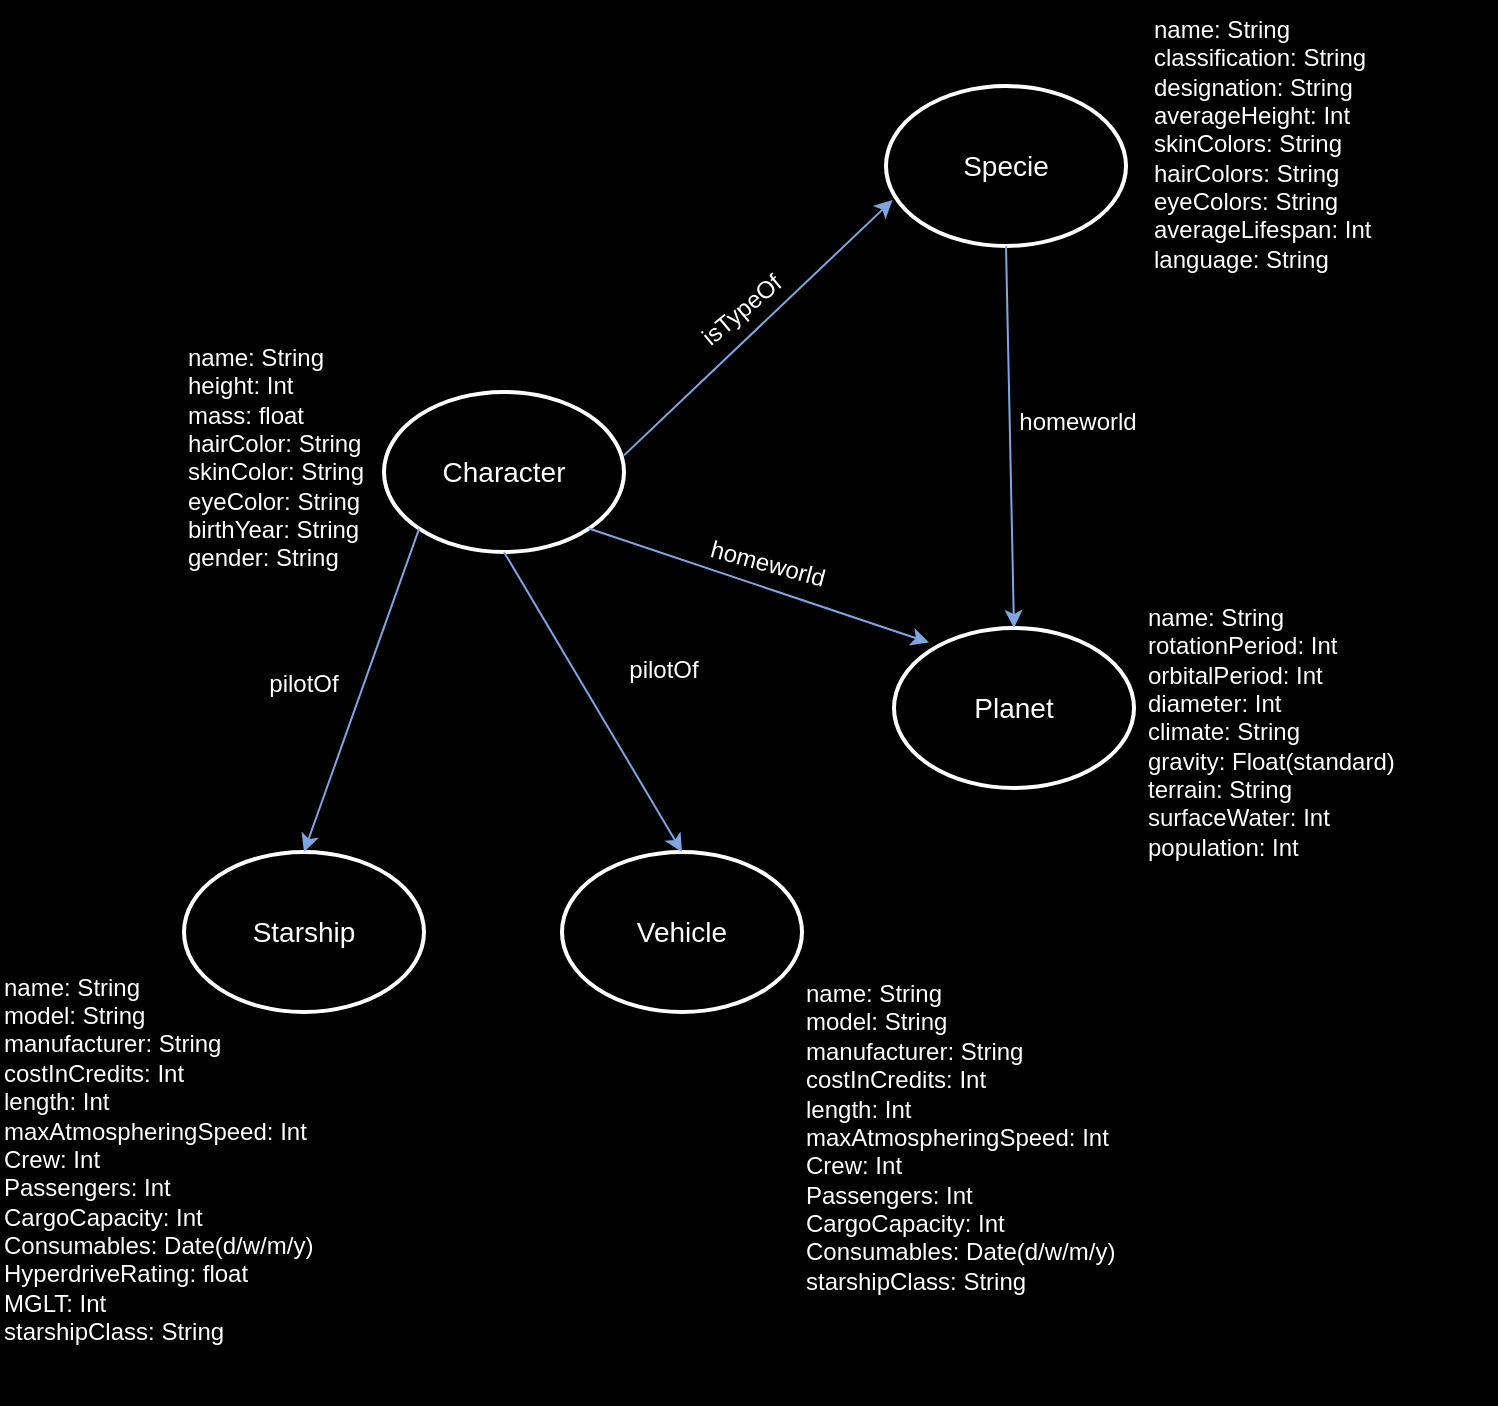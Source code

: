 <mxfile version="22.1.5" type="device">
  <diagram name="Страница — 1" id="asaf1hXHEqqsiIep-vq9">
    <mxGraphModel dx="1242" dy="855" grid="0" gridSize="10" guides="1" tooltips="1" connect="1" arrows="1" fold="1" page="1" pageScale="1" pageWidth="827" pageHeight="1169" background="#000000" math="0" shadow="0">
      <root>
        <mxCell id="0" />
        <mxCell id="1" parent="0" />
        <mxCell id="_qJg_hklkCSdlv5G42Ia-15" style="edgeStyle=orthogonalEdgeStyle;rounded=0;orthogonalLoop=1;jettySize=auto;html=1;exitX=1;exitY=0.5;exitDx=0;exitDy=0;entryX=0;entryY=0.5;entryDx=0;entryDy=0;" edge="1" parent="1" source="_qJg_hklkCSdlv5G42Ia-17" target="_qJg_hklkCSdlv5G42Ia-8">
          <mxGeometry relative="1" as="geometry">
            <Array as="points">
              <mxPoint x="427" y="201" />
            </Array>
          </mxGeometry>
        </mxCell>
        <mxCell id="_qJg_hklkCSdlv5G42Ia-1" value="&lt;font color=&quot;#ffffff&quot; style=&quot;font-size: 14px;&quot;&gt;Character&lt;/font&gt;" style="ellipse;whiteSpace=wrap;html=1;fillColor=#000000;strokeColor=#FFFFFF;strokeWidth=2;fontSize=14;" vertex="1" parent="1">
          <mxGeometry x="248" y="267" width="120" height="80" as="geometry" />
        </mxCell>
        <mxCell id="_qJg_hklkCSdlv5G42Ia-6" value="&lt;font color=&quot;#ffffff&quot;&gt;&lt;span style=&quot;caret-color: rgb(255, 255, 255);&quot;&gt;name: String&lt;br&gt;height: Int&lt;br&gt;mass: float&lt;br&gt;hairColor: String&lt;br&gt;skinColor: String&lt;br&gt;eyeColor: String&lt;br&gt;birthYear: String&lt;br&gt;gender: String&lt;br&gt;&lt;br&gt;&lt;/span&gt;&lt;/font&gt;" style="text;html=1;strokeColor=none;fillColor=none;align=left;verticalAlign=middle;whiteSpace=wrap;rounded=0;" vertex="1" parent="1">
          <mxGeometry x="148" y="243.5" width="100" height="127" as="geometry" />
        </mxCell>
        <mxCell id="_qJg_hklkCSdlv5G42Ia-8" value="&lt;font color=&quot;#ffffff&quot; style=&quot;font-size: 14px;&quot;&gt;Specie&lt;/font&gt;" style="ellipse;whiteSpace=wrap;html=1;fillColor=#000000;strokeColor=#FFFFFF;strokeWidth=2;fontSize=14;" vertex="1" parent="1">
          <mxGeometry x="499" y="114" width="120" height="80" as="geometry" />
        </mxCell>
        <mxCell id="_qJg_hklkCSdlv5G42Ia-16" value="" style="endArrow=classic;html=1;rounded=0;exitX=1;exitY=0.396;exitDx=0;exitDy=0;exitPerimeter=0;entryX=0.027;entryY=0.713;entryDx=0;entryDy=0;strokeColor=#7EA6E0;entryPerimeter=0;" edge="1" parent="1" source="_qJg_hklkCSdlv5G42Ia-1" target="_qJg_hklkCSdlv5G42Ia-8">
          <mxGeometry width="50" height="50" relative="1" as="geometry">
            <mxPoint x="391" y="311" as="sourcePoint" />
            <mxPoint x="441" y="261" as="targetPoint" />
          </mxGeometry>
        </mxCell>
        <mxCell id="_qJg_hklkCSdlv5G42Ia-17" value="isTypeOf" style="text;html=1;strokeColor=none;fillColor=none;align=center;verticalAlign=middle;whiteSpace=wrap;rounded=0;fontColor=#FFFFFF;rotation=-40;" vertex="1" parent="1">
          <mxGeometry x="397" y="211" width="60" height="30" as="geometry" />
        </mxCell>
        <mxCell id="_qJg_hklkCSdlv5G42Ia-19" value="&lt;font color=&quot;#ffffff&quot;&gt;&lt;span style=&quot;caret-color: rgb(255, 255, 255);&quot;&gt;&lt;div&gt;name: String&lt;/div&gt;&lt;div&gt;classification: String&lt;/div&gt;&lt;div&gt;designation: String&lt;/div&gt;&lt;div&gt;averageHeight: Int&lt;/div&gt;&lt;div&gt;skinColors: String&lt;/div&gt;&lt;div&gt;hairColors: String&lt;/div&gt;&lt;div&gt;eyeColors: String&lt;/div&gt;&lt;div&gt;averageLifespan: Int&lt;/div&gt;&lt;div&gt;language: String&lt;/div&gt;&lt;/span&gt;&lt;/font&gt;" style="text;html=1;strokeColor=none;fillColor=none;align=left;verticalAlign=middle;whiteSpace=wrap;rounded=0;" vertex="1" parent="1">
          <mxGeometry x="631" y="71" width="173" height="143" as="geometry" />
        </mxCell>
        <mxCell id="_qJg_hklkCSdlv5G42Ia-20" value="&lt;font color=&quot;#ffffff&quot;&gt;&lt;span style=&quot;caret-color: rgb(255, 255, 255);&quot;&gt;Planet&lt;/span&gt;&lt;/font&gt;" style="ellipse;whiteSpace=wrap;html=1;fillColor=#000000;strokeColor=#FFFFFF;strokeWidth=2;fontSize=14;" vertex="1" parent="1">
          <mxGeometry x="503" y="385" width="120" height="80" as="geometry" />
        </mxCell>
        <mxCell id="_qJg_hklkCSdlv5G42Ia-23" value="" style="endArrow=classic;html=1;rounded=0;exitX=1;exitY=1;exitDx=0;exitDy=0;entryX=0.146;entryY=0.091;entryDx=0;entryDy=0;strokeColor=#7EA6E0;entryPerimeter=0;" edge="1" parent="1" source="_qJg_hklkCSdlv5G42Ia-1" target="_qJg_hklkCSdlv5G42Ia-20">
          <mxGeometry width="50" height="50" relative="1" as="geometry">
            <mxPoint x="416" y="404" as="sourcePoint" />
            <mxPoint x="542" y="329" as="targetPoint" />
          </mxGeometry>
        </mxCell>
        <mxCell id="_qJg_hklkCSdlv5G42Ia-25" value="homeworld" style="text;html=1;strokeColor=none;fillColor=none;align=center;verticalAlign=middle;whiteSpace=wrap;rounded=0;fontColor=#FFFFFF;rotation=15;" vertex="1" parent="1">
          <mxGeometry x="410" y="338" width="60" height="30" as="geometry" />
        </mxCell>
        <mxCell id="_qJg_hklkCSdlv5G42Ia-27" value="&lt;div&gt;name: String&lt;/div&gt;&lt;div&gt;rotationPeriod: Int&lt;/div&gt;&lt;div&gt;orbitalPeriod: Int&lt;/div&gt;&lt;div&gt;diameter: Int&lt;/div&gt;&lt;div&gt;climate: String&lt;/div&gt;&lt;div&gt;gravity: Float(standard)&lt;/div&gt;&lt;div&gt;terrain: String&lt;/div&gt;&lt;div&gt;surfaceWater: Int&lt;/div&gt;&lt;div&gt;population: Int&lt;/div&gt;" style="text;html=1;strokeColor=none;fillColor=none;align=left;verticalAlign=middle;whiteSpace=wrap;rounded=0;fontColor=#FFFFFF;" vertex="1" parent="1">
          <mxGeometry x="628" y="362" width="170" height="150" as="geometry" />
        </mxCell>
        <mxCell id="_qJg_hklkCSdlv5G42Ia-28" value="" style="endArrow=classic;html=1;rounded=0;exitX=0.5;exitY=1;exitDx=0;exitDy=0;entryX=0.5;entryY=0;entryDx=0;entryDy=0;strokeColor=#7EA6E0;" edge="1" parent="1" source="_qJg_hklkCSdlv5G42Ia-8" target="_qJg_hklkCSdlv5G42Ia-20">
          <mxGeometry width="50" height="50" relative="1" as="geometry">
            <mxPoint x="378" y="309" as="sourcePoint" />
            <mxPoint x="504" y="234" as="targetPoint" />
          </mxGeometry>
        </mxCell>
        <mxCell id="_qJg_hklkCSdlv5G42Ia-29" value="homeworld" style="text;html=1;strokeColor=none;fillColor=none;align=center;verticalAlign=middle;whiteSpace=wrap;rounded=0;fontColor=#FFFFFF;rotation=0;" vertex="1" parent="1">
          <mxGeometry x="565" y="267" width="60" height="30" as="geometry" />
        </mxCell>
        <mxCell id="_qJg_hklkCSdlv5G42Ia-30" value="&lt;font color=&quot;#ffffff&quot; style=&quot;font-size: 14px;&quot;&gt;Starship&lt;/font&gt;" style="ellipse;whiteSpace=wrap;html=1;fillColor=#000000;strokeColor=#FFFFFF;strokeWidth=2;fontSize=14;" vertex="1" parent="1">
          <mxGeometry x="148" y="497" width="120" height="80" as="geometry" />
        </mxCell>
        <mxCell id="_qJg_hklkCSdlv5G42Ia-31" value="" style="endArrow=classic;html=1;rounded=0;exitX=0;exitY=1;exitDx=0;exitDy=0;entryX=0.5;entryY=0;entryDx=0;entryDy=0;strokeColor=#7EA6E0;" edge="1" parent="1" source="_qJg_hklkCSdlv5G42Ia-1" target="_qJg_hklkCSdlv5G42Ia-30">
          <mxGeometry width="50" height="50" relative="1" as="geometry">
            <mxPoint x="321" y="374" as="sourcePoint" />
            <mxPoint x="480" y="509" as="targetPoint" />
          </mxGeometry>
        </mxCell>
        <mxCell id="_qJg_hklkCSdlv5G42Ia-32" value="pilotOf" style="text;html=1;strokeColor=none;fillColor=none;align=center;verticalAlign=middle;whiteSpace=wrap;rounded=0;fontColor=#FFFFFF;rotation=0;" vertex="1" parent="1">
          <mxGeometry x="178" y="398" width="60" height="30" as="geometry" />
        </mxCell>
        <mxCell id="_qJg_hklkCSdlv5G42Ia-33" value="&lt;font color=&quot;#ffffff&quot;&gt;name: String&lt;br&gt;model: String&lt;br&gt;manufacturer: String&lt;br&gt;&lt;div&gt;costInCredits: Int&lt;/div&gt;&lt;div&gt;length&lt;span style=&quot;white-space: pre;&quot;&gt;: Int&lt;/span&gt;&lt;/div&gt;&lt;div&gt;maxAtmospheringSpeed&lt;span style=&quot;white-space: pre;&quot;&gt;: Int&lt;/span&gt;&lt;/div&gt;&lt;div&gt;Crew&lt;span style=&quot;white-space: pre;&quot;&gt;: Int&lt;/span&gt;&lt;/div&gt;&lt;div&gt;Passengers&lt;span style=&quot;white-space: pre;&quot;&gt;: Int&lt;/span&gt;&lt;/div&gt;&lt;div&gt;CargoCapacity: Int&lt;span style=&quot;white-space: pre;&quot;&gt;&amp;nbsp;&lt;/span&gt;&lt;/div&gt;&lt;div&gt;Consumables&lt;span style=&quot;white-space: pre;&quot;&gt;: Date(d/w/m/y)&lt;/span&gt;&lt;/div&gt;&lt;div&gt;HyperdriveRating: float&lt;span style=&quot;white-space: pre;&quot;&gt;&amp;nbsp;&lt;/span&gt;&lt;/div&gt;&lt;div&gt;MGLT&lt;span style=&quot;white-space: pre;&quot;&gt;: Int&lt;/span&gt;&lt;/div&gt;&lt;div&gt;starshipClass: String&lt;/div&gt;&lt;div&gt;&lt;br&gt;&lt;/div&gt;&lt;span style=&quot;caret-color: rgb(255, 255, 255);&quot;&gt;&lt;br&gt;&lt;/span&gt;&lt;/font&gt;" style="text;html=1;strokeColor=none;fillColor=none;align=left;verticalAlign=middle;whiteSpace=wrap;rounded=0;" vertex="1" parent="1">
          <mxGeometry x="56" y="557" width="179" height="216" as="geometry" />
        </mxCell>
        <mxCell id="_qJg_hklkCSdlv5G42Ia-34" value="&lt;font color=&quot;#ffffff&quot; style=&quot;font-size: 14px;&quot;&gt;Vehicle&lt;/font&gt;" style="ellipse;whiteSpace=wrap;html=1;fillColor=#000000;strokeColor=#FFFFFF;strokeWidth=2;fontSize=14;" vertex="1" parent="1">
          <mxGeometry x="337" y="497" width="120" height="80" as="geometry" />
        </mxCell>
        <mxCell id="_qJg_hklkCSdlv5G42Ia-35" value="" style="endArrow=classic;html=1;rounded=0;exitX=0.5;exitY=1;exitDx=0;exitDy=0;entryX=0.5;entryY=0;entryDx=0;entryDy=0;strokeColor=#7EA6E0;" edge="1" parent="1" source="_qJg_hklkCSdlv5G42Ia-1" target="_qJg_hklkCSdlv5G42Ia-34">
          <mxGeometry width="50" height="50" relative="1" as="geometry">
            <mxPoint x="276" y="345" as="sourcePoint" />
            <mxPoint x="218" y="482" as="targetPoint" />
          </mxGeometry>
        </mxCell>
        <mxCell id="_qJg_hklkCSdlv5G42Ia-36" value="pilotOf" style="text;html=1;strokeColor=none;fillColor=none;align=center;verticalAlign=middle;whiteSpace=wrap;rounded=0;fontColor=#FFFFFF;rotation=0;" vertex="1" parent="1">
          <mxGeometry x="358" y="391" width="60" height="30" as="geometry" />
        </mxCell>
        <mxCell id="_qJg_hklkCSdlv5G42Ia-37" value="&lt;font color=&quot;#ffffff&quot;&gt;name: String&lt;br&gt;model: String&lt;br&gt;manufacturer: String&lt;br&gt;&lt;div&gt;costInCredits: Int&lt;/div&gt;&lt;div&gt;length&lt;span style=&quot;white-space: pre;&quot;&gt;: Int&lt;/span&gt;&lt;/div&gt;&lt;div&gt;maxAtmospheringSpeed&lt;span style=&quot;white-space: pre;&quot;&gt;: Int&lt;/span&gt;&lt;/div&gt;&lt;div&gt;Crew&lt;span style=&quot;white-space: pre;&quot;&gt;: Int&lt;/span&gt;&lt;/div&gt;&lt;div&gt;Passengers&lt;span style=&quot;white-space: pre;&quot;&gt;: Int&lt;/span&gt;&lt;/div&gt;&lt;div&gt;CargoCapacity: Int&lt;span style=&quot;white-space: pre;&quot;&gt;&amp;nbsp;&lt;/span&gt;&lt;/div&gt;&lt;div&gt;Consumables&lt;span style=&quot;white-space: pre;&quot;&gt;: Date(d/w/m/y)&lt;/span&gt;&lt;/div&gt;&lt;div&gt;starshipClass: String&lt;/div&gt;&lt;div&gt;&lt;br&gt;&lt;/div&gt;&lt;span style=&quot;caret-color: rgb(255, 255, 255);&quot;&gt;&lt;br&gt;&lt;/span&gt;&lt;/font&gt;" style="text;html=1;strokeColor=none;fillColor=none;align=left;verticalAlign=middle;whiteSpace=wrap;rounded=0;" vertex="1" parent="1">
          <mxGeometry x="457" y="563" width="179" height="182" as="geometry" />
        </mxCell>
      </root>
    </mxGraphModel>
  </diagram>
</mxfile>
